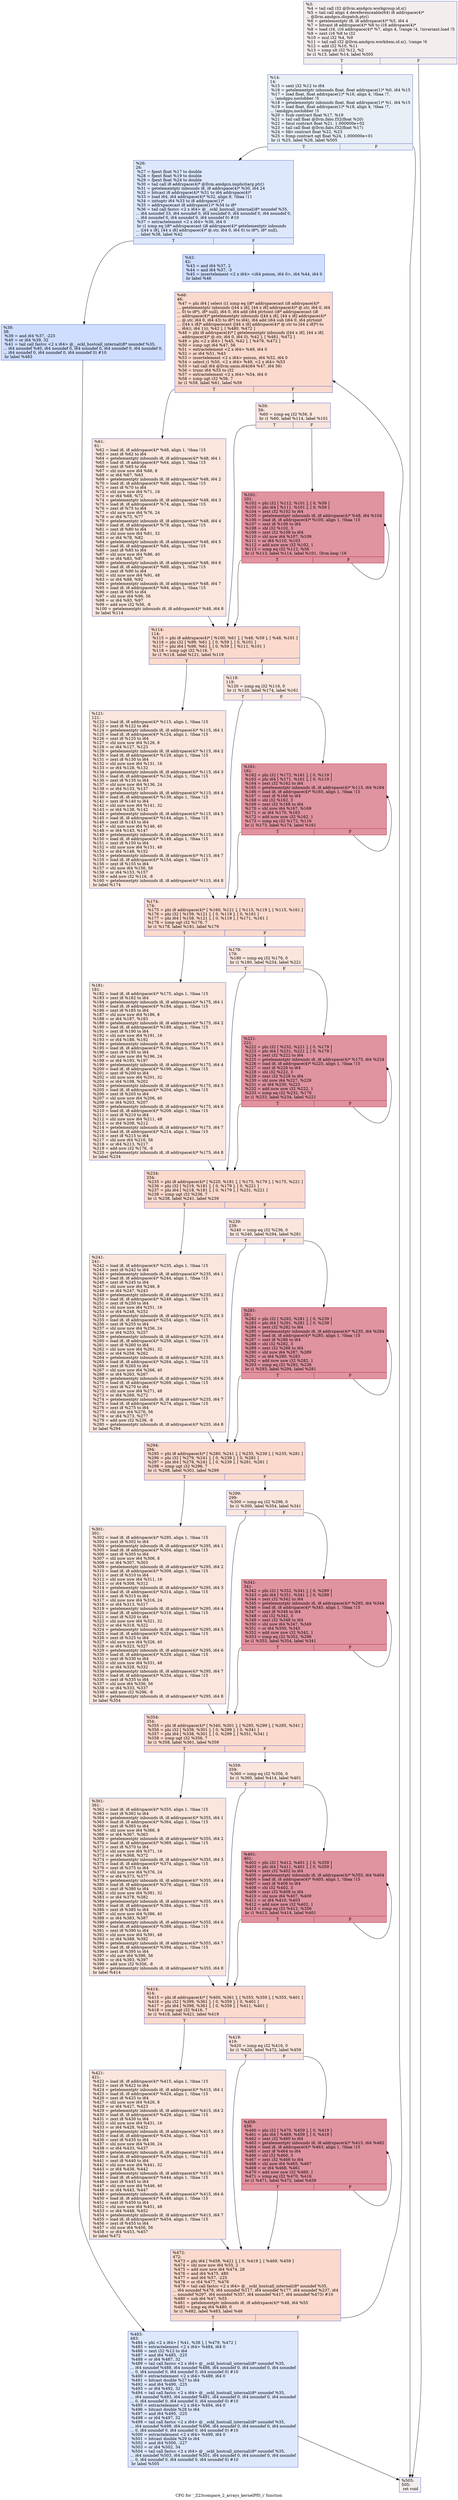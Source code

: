 digraph "CFG for '_Z23compare_2_arrays_kernelPfS_i' function" {
	label="CFG for '_Z23compare_2_arrays_kernelPfS_i' function";

	Node0x57761c0 [shape=record,color="#3d50c3ff", style=filled, fillcolor="#e3d9d370",label="{%3:\l  %4 = tail call i32 @llvm.amdgcn.workgroup.id.x()\l  %5 = tail call align 4 dereferenceable(64) i8 addrspace(4)*\l... @llvm.amdgcn.dispatch.ptr()\l  %6 = getelementptr i8, i8 addrspace(4)* %5, i64 4\l  %7 = bitcast i8 addrspace(4)* %6 to i16 addrspace(4)*\l  %8 = load i16, i16 addrspace(4)* %7, align 4, !range !4, !invariant.load !5\l  %9 = zext i16 %8 to i32\l  %10 = mul i32 %4, %9\l  %11 = tail call i32 @llvm.amdgcn.workitem.id.x(), !range !6\l  %12 = add i32 %10, %11\l  %13 = icmp slt i32 %12, %2\l  br i1 %13, label %14, label %505\l|{<s0>T|<s1>F}}"];
	Node0x57761c0:s0 -> Node0x5778100;
	Node0x57761c0:s1 -> Node0x5778190;
	Node0x5778100 [shape=record,color="#3d50c3ff", style=filled, fillcolor="#cedaeb70",label="{%14:\l14:                                               \l  %15 = sext i32 %12 to i64\l  %16 = getelementptr inbounds float, float addrspace(1)* %0, i64 %15\l  %17 = load float, float addrspace(1)* %16, align 4, !tbaa !7,\l... !amdgpu.noclobber !5\l  %18 = getelementptr inbounds float, float addrspace(1)* %1, i64 %15\l  %19 = load float, float addrspace(1)* %18, align 4, !tbaa !7,\l... !amdgpu.noclobber !5\l  %20 = fsub contract float %17, %19\l  %21 = tail call float @llvm.fabs.f32(float %20)\l  %22 = fmul contract float %21, 1.000000e+02\l  %23 = tail call float @llvm.fabs.f32(float %17)\l  %24 = fdiv contract float %22, %23\l  %25 = fcmp contract ogt float %24, 1.000000e+01\l  br i1 %25, label %26, label %505\l|{<s0>T|<s1>F}}"];
	Node0x5778100:s0 -> Node0x577a3c0;
	Node0x5778100:s1 -> Node0x5778190;
	Node0x577a3c0 [shape=record,color="#3d50c3ff", style=filled, fillcolor="#b2ccfb70",label="{%26:\l26:                                               \l  %27 = fpext float %17 to double\l  %28 = fpext float %19 to double\l  %29 = fpext float %24 to double\l  %30 = tail call i8 addrspace(4)* @llvm.amdgcn.implicitarg.ptr()\l  %31 = getelementptr inbounds i8, i8 addrspace(4)* %30, i64 24\l  %32 = bitcast i8 addrspace(4)* %31 to i64 addrspace(4)*\l  %33 = load i64, i64 addrspace(4)* %32, align 8, !tbaa !11\l  %34 = inttoptr i64 %33 to i8 addrspace(1)*\l  %35 = addrspacecast i8 addrspace(1)* %34 to i8*\l  %36 = tail call fastcc \<2 x i64\> @__ockl_hostcall_internal(i8* noundef %35,\l... i64 noundef 33, i64 noundef 0, i64 noundef 0, i64 noundef 0, i64 noundef 0,\l... i64 noundef 0, i64 noundef 0, i64 noundef 0) #10\l  %37 = extractelement \<2 x i64\> %36, i64 0\l  br i1 icmp eq (i8* addrspacecast (i8 addrspace(4)* getelementptr inbounds\l... ([44 x i8], [44 x i8] addrspace(4)* @.str, i64 0, i64 0) to i8*), i8* null),\l... label %38, label %42\l|{<s0>T|<s1>F}}"];
	Node0x577a3c0:s0 -> Node0x577b540;
	Node0x577a3c0:s1 -> Node0x577bf30;
	Node0x577b540 [shape=record,color="#3d50c3ff", style=filled, fillcolor="#93b5fe70",label="{%38:\l38:                                               \l  %39 = and i64 %37, -225\l  %40 = or i64 %39, 32\l  %41 = tail call fastcc \<2 x i64\> @__ockl_hostcall_internal(i8* noundef %35,\l... i64 noundef %40, i64 noundef 0, i64 noundef 0, i64 noundef 0, i64 noundef 0,\l... i64 noundef 0, i64 noundef 0, i64 noundef 0) #10\l  br label %483\l}"];
	Node0x577b540 -> Node0x577c1f0;
	Node0x577bf30 [shape=record,color="#3d50c3ff", style=filled, fillcolor="#93b5fe70",label="{%42:\l42:                                               \l  %43 = and i64 %37, 2\l  %44 = and i64 %37, -3\l  %45 = insertelement \<2 x i64\> \<i64 poison, i64 0\>, i64 %44, i64 0\l  br label %46\l}"];
	Node0x577bf30 -> Node0x577cd90;
	Node0x577cd90 [shape=record,color="#3d50c3ff", style=filled, fillcolor="#f7ac8e70",label="{%46:\l46:                                               \l  %47 = phi i64 [ select (i1 icmp eq (i8* addrspacecast (i8 addrspace(4)*\l... getelementptr inbounds ([44 x i8], [44 x i8] addrspace(4)* @.str, i64 0, i64\l... 0) to i8*), i8* null), i64 0, i64 add (i64 ptrtoint (i8* addrspacecast (i8\l... addrspace(4)* getelementptr inbounds ([44 x i8], [44 x i8] addrspace(4)*\l... @.str, i64 0, i64 43) to i8*) to i64), i64 add (i64 sub (i64 0, i64 ptrtoint\l... ([44 x i8]* addrspacecast ([44 x i8] addrspace(4)* @.str to [44 x i8]*) to\l... i64)), i64 1))), %42 ], [ %480, %472 ]\l  %48 = phi i8 addrspace(4)* [ getelementptr inbounds ([44 x i8], [44 x i8]\l... addrspace(4)* @.str, i64 0, i64 0), %42 ], [ %481, %472 ]\l  %49 = phi \<2 x i64\> [ %45, %42 ], [ %479, %472 ]\l  %50 = icmp ugt i64 %47, 56\l  %51 = extractelement \<2 x i64\> %49, i64 0\l  %52 = or i64 %51, %43\l  %53 = insertelement \<2 x i64\> poison, i64 %52, i64 0\l  %54 = select i1 %50, \<2 x i64\> %49, \<2 x i64\> %53\l  %55 = tail call i64 @llvm.umin.i64(i64 %47, i64 56)\l  %56 = trunc i64 %55 to i32\l  %57 = extractelement \<2 x i64\> %54, i64 0\l  %58 = icmp ugt i32 %56, 7\l  br i1 %58, label %61, label %59\l|{<s0>T|<s1>F}}"];
	Node0x577cd90:s0 -> Node0x577dd00;
	Node0x577cd90:s1 -> Node0x577dd90;
	Node0x577dd90 [shape=record,color="#3d50c3ff", style=filled, fillcolor="#f3c7b170",label="{%59:\l59:                                               \l  %60 = icmp eq i32 %56, 0\l  br i1 %60, label %114, label %101\l|{<s0>T|<s1>F}}"];
	Node0x577dd90:s0 -> Node0x577df90;
	Node0x577dd90:s1 -> Node0x577dfe0;
	Node0x577dd00 [shape=record,color="#3d50c3ff", style=filled, fillcolor="#f3c7b170",label="{%61:\l61:                                               \l  %62 = load i8, i8 addrspace(4)* %48, align 1, !tbaa !15\l  %63 = zext i8 %62 to i64\l  %64 = getelementptr inbounds i8, i8 addrspace(4)* %48, i64 1\l  %65 = load i8, i8 addrspace(4)* %64, align 1, !tbaa !15\l  %66 = zext i8 %65 to i64\l  %67 = shl nuw nsw i64 %66, 8\l  %68 = or i64 %67, %63\l  %69 = getelementptr inbounds i8, i8 addrspace(4)* %48, i64 2\l  %70 = load i8, i8 addrspace(4)* %69, align 1, !tbaa !15\l  %71 = zext i8 %70 to i64\l  %72 = shl nuw nsw i64 %71, 16\l  %73 = or i64 %68, %72\l  %74 = getelementptr inbounds i8, i8 addrspace(4)* %48, i64 3\l  %75 = load i8, i8 addrspace(4)* %74, align 1, !tbaa !15\l  %76 = zext i8 %75 to i64\l  %77 = shl nuw nsw i64 %76, 24\l  %78 = or i64 %73, %77\l  %79 = getelementptr inbounds i8, i8 addrspace(4)* %48, i64 4\l  %80 = load i8, i8 addrspace(4)* %79, align 1, !tbaa !15\l  %81 = zext i8 %80 to i64\l  %82 = shl nuw nsw i64 %81, 32\l  %83 = or i64 %78, %82\l  %84 = getelementptr inbounds i8, i8 addrspace(4)* %48, i64 5\l  %85 = load i8, i8 addrspace(4)* %84, align 1, !tbaa !15\l  %86 = zext i8 %85 to i64\l  %87 = shl nuw nsw i64 %86, 40\l  %88 = or i64 %83, %87\l  %89 = getelementptr inbounds i8, i8 addrspace(4)* %48, i64 6\l  %90 = load i8, i8 addrspace(4)* %89, align 1, !tbaa !15\l  %91 = zext i8 %90 to i64\l  %92 = shl nuw nsw i64 %91, 48\l  %93 = or i64 %88, %92\l  %94 = getelementptr inbounds i8, i8 addrspace(4)* %48, i64 7\l  %95 = load i8, i8 addrspace(4)* %94, align 1, !tbaa !15\l  %96 = zext i8 %95 to i64\l  %97 = shl nuw i64 %96, 56\l  %98 = or i64 %93, %97\l  %99 = add nsw i32 %56, -8\l  %100 = getelementptr inbounds i8, i8 addrspace(4)* %48, i64 8\l  br label %114\l}"];
	Node0x577dd00 -> Node0x577df90;
	Node0x577dfe0 [shape=record,color="#b70d28ff", style=filled, fillcolor="#b70d2870",label="{%101:\l101:                                              \l  %102 = phi i32 [ %112, %101 ], [ 0, %59 ]\l  %103 = phi i64 [ %111, %101 ], [ 0, %59 ]\l  %104 = zext i32 %102 to i64\l  %105 = getelementptr inbounds i8, i8 addrspace(4)* %48, i64 %104\l  %106 = load i8, i8 addrspace(4)* %105, align 1, !tbaa !15\l  %107 = zext i8 %106 to i64\l  %108 = shl i32 %102, 3\l  %109 = zext i32 %108 to i64\l  %110 = shl nuw i64 %107, %109\l  %111 = or i64 %110, %103\l  %112 = add nuw nsw i32 %102, 1\l  %113 = icmp eq i32 %112, %56\l  br i1 %113, label %114, label %101, !llvm.loop !16\l|{<s0>T|<s1>F}}"];
	Node0x577dfe0:s0 -> Node0x577df90;
	Node0x577dfe0:s1 -> Node0x577dfe0;
	Node0x577df90 [shape=record,color="#3d50c3ff", style=filled, fillcolor="#f7ac8e70",label="{%114:\l114:                                              \l  %115 = phi i8 addrspace(4)* [ %100, %61 ], [ %48, %59 ], [ %48, %101 ]\l  %116 = phi i32 [ %99, %61 ], [ 0, %59 ], [ 0, %101 ]\l  %117 = phi i64 [ %98, %61 ], [ 0, %59 ], [ %111, %101 ]\l  %118 = icmp ugt i32 %116, 7\l  br i1 %118, label %121, label %119\l|{<s0>T|<s1>F}}"];
	Node0x577df90:s0 -> Node0x5780c90;
	Node0x577df90:s1 -> Node0x5780ce0;
	Node0x5780ce0 [shape=record,color="#3d50c3ff", style=filled, fillcolor="#f3c7b170",label="{%119:\l119:                                              \l  %120 = icmp eq i32 %116, 0\l  br i1 %120, label %174, label %161\l|{<s0>T|<s1>F}}"];
	Node0x5780ce0:s0 -> Node0x5780eb0;
	Node0x5780ce0:s1 -> Node0x5780f00;
	Node0x5780c90 [shape=record,color="#3d50c3ff", style=filled, fillcolor="#f3c7b170",label="{%121:\l121:                                              \l  %122 = load i8, i8 addrspace(4)* %115, align 1, !tbaa !15\l  %123 = zext i8 %122 to i64\l  %124 = getelementptr inbounds i8, i8 addrspace(4)* %115, i64 1\l  %125 = load i8, i8 addrspace(4)* %124, align 1, !tbaa !15\l  %126 = zext i8 %125 to i64\l  %127 = shl nuw nsw i64 %126, 8\l  %128 = or i64 %127, %123\l  %129 = getelementptr inbounds i8, i8 addrspace(4)* %115, i64 2\l  %130 = load i8, i8 addrspace(4)* %129, align 1, !tbaa !15\l  %131 = zext i8 %130 to i64\l  %132 = shl nuw nsw i64 %131, 16\l  %133 = or i64 %128, %132\l  %134 = getelementptr inbounds i8, i8 addrspace(4)* %115, i64 3\l  %135 = load i8, i8 addrspace(4)* %134, align 1, !tbaa !15\l  %136 = zext i8 %135 to i64\l  %137 = shl nuw nsw i64 %136, 24\l  %138 = or i64 %133, %137\l  %139 = getelementptr inbounds i8, i8 addrspace(4)* %115, i64 4\l  %140 = load i8, i8 addrspace(4)* %139, align 1, !tbaa !15\l  %141 = zext i8 %140 to i64\l  %142 = shl nuw nsw i64 %141, 32\l  %143 = or i64 %138, %142\l  %144 = getelementptr inbounds i8, i8 addrspace(4)* %115, i64 5\l  %145 = load i8, i8 addrspace(4)* %144, align 1, !tbaa !15\l  %146 = zext i8 %145 to i64\l  %147 = shl nuw nsw i64 %146, 40\l  %148 = or i64 %143, %147\l  %149 = getelementptr inbounds i8, i8 addrspace(4)* %115, i64 6\l  %150 = load i8, i8 addrspace(4)* %149, align 1, !tbaa !15\l  %151 = zext i8 %150 to i64\l  %152 = shl nuw nsw i64 %151, 48\l  %153 = or i64 %148, %152\l  %154 = getelementptr inbounds i8, i8 addrspace(4)* %115, i64 7\l  %155 = load i8, i8 addrspace(4)* %154, align 1, !tbaa !15\l  %156 = zext i8 %155 to i64\l  %157 = shl nuw i64 %156, 56\l  %158 = or i64 %153, %157\l  %159 = add nsw i32 %116, -8\l  %160 = getelementptr inbounds i8, i8 addrspace(4)* %115, i64 8\l  br label %174\l}"];
	Node0x5780c90 -> Node0x5780eb0;
	Node0x5780f00 [shape=record,color="#b70d28ff", style=filled, fillcolor="#b70d2870",label="{%161:\l161:                                              \l  %162 = phi i32 [ %172, %161 ], [ 0, %119 ]\l  %163 = phi i64 [ %171, %161 ], [ 0, %119 ]\l  %164 = zext i32 %162 to i64\l  %165 = getelementptr inbounds i8, i8 addrspace(4)* %115, i64 %164\l  %166 = load i8, i8 addrspace(4)* %165, align 1, !tbaa !15\l  %167 = zext i8 %166 to i64\l  %168 = shl i32 %162, 3\l  %169 = zext i32 %168 to i64\l  %170 = shl nuw i64 %167, %169\l  %171 = or i64 %170, %163\l  %172 = add nuw nsw i32 %162, 1\l  %173 = icmp eq i32 %172, %116\l  br i1 %173, label %174, label %161\l|{<s0>T|<s1>F}}"];
	Node0x5780f00:s0 -> Node0x5780eb0;
	Node0x5780f00:s1 -> Node0x5780f00;
	Node0x5780eb0 [shape=record,color="#3d50c3ff", style=filled, fillcolor="#f7ac8e70",label="{%174:\l174:                                              \l  %175 = phi i8 addrspace(4)* [ %160, %121 ], [ %115, %119 ], [ %115, %161 ]\l  %176 = phi i32 [ %159, %121 ], [ 0, %119 ], [ 0, %161 ]\l  %177 = phi i64 [ %158, %121 ], [ 0, %119 ], [ %171, %161 ]\l  %178 = icmp ugt i32 %176, 7\l  br i1 %178, label %181, label %179\l|{<s0>T|<s1>F}}"];
	Node0x5780eb0:s0 -> Node0x57833e0;
	Node0x5780eb0:s1 -> Node0x5783430;
	Node0x5783430 [shape=record,color="#3d50c3ff", style=filled, fillcolor="#f3c7b170",label="{%179:\l179:                                              \l  %180 = icmp eq i32 %176, 0\l  br i1 %180, label %234, label %221\l|{<s0>T|<s1>F}}"];
	Node0x5783430:s0 -> Node0x57835c0;
	Node0x5783430:s1 -> Node0x5783610;
	Node0x57833e0 [shape=record,color="#3d50c3ff", style=filled, fillcolor="#f3c7b170",label="{%181:\l181:                                              \l  %182 = load i8, i8 addrspace(4)* %175, align 1, !tbaa !15\l  %183 = zext i8 %182 to i64\l  %184 = getelementptr inbounds i8, i8 addrspace(4)* %175, i64 1\l  %185 = load i8, i8 addrspace(4)* %184, align 1, !tbaa !15\l  %186 = zext i8 %185 to i64\l  %187 = shl nuw nsw i64 %186, 8\l  %188 = or i64 %187, %183\l  %189 = getelementptr inbounds i8, i8 addrspace(4)* %175, i64 2\l  %190 = load i8, i8 addrspace(4)* %189, align 1, !tbaa !15\l  %191 = zext i8 %190 to i64\l  %192 = shl nuw nsw i64 %191, 16\l  %193 = or i64 %188, %192\l  %194 = getelementptr inbounds i8, i8 addrspace(4)* %175, i64 3\l  %195 = load i8, i8 addrspace(4)* %194, align 1, !tbaa !15\l  %196 = zext i8 %195 to i64\l  %197 = shl nuw nsw i64 %196, 24\l  %198 = or i64 %193, %197\l  %199 = getelementptr inbounds i8, i8 addrspace(4)* %175, i64 4\l  %200 = load i8, i8 addrspace(4)* %199, align 1, !tbaa !15\l  %201 = zext i8 %200 to i64\l  %202 = shl nuw nsw i64 %201, 32\l  %203 = or i64 %198, %202\l  %204 = getelementptr inbounds i8, i8 addrspace(4)* %175, i64 5\l  %205 = load i8, i8 addrspace(4)* %204, align 1, !tbaa !15\l  %206 = zext i8 %205 to i64\l  %207 = shl nuw nsw i64 %206, 40\l  %208 = or i64 %203, %207\l  %209 = getelementptr inbounds i8, i8 addrspace(4)* %175, i64 6\l  %210 = load i8, i8 addrspace(4)* %209, align 1, !tbaa !15\l  %211 = zext i8 %210 to i64\l  %212 = shl nuw nsw i64 %211, 48\l  %213 = or i64 %208, %212\l  %214 = getelementptr inbounds i8, i8 addrspace(4)* %175, i64 7\l  %215 = load i8, i8 addrspace(4)* %214, align 1, !tbaa !15\l  %216 = zext i8 %215 to i64\l  %217 = shl nuw i64 %216, 56\l  %218 = or i64 %213, %217\l  %219 = add nsw i32 %176, -8\l  %220 = getelementptr inbounds i8, i8 addrspace(4)* %175, i64 8\l  br label %234\l}"];
	Node0x57833e0 -> Node0x57835c0;
	Node0x5783610 [shape=record,color="#b70d28ff", style=filled, fillcolor="#b70d2870",label="{%221:\l221:                                              \l  %222 = phi i32 [ %232, %221 ], [ 0, %179 ]\l  %223 = phi i64 [ %231, %221 ], [ 0, %179 ]\l  %224 = zext i32 %222 to i64\l  %225 = getelementptr inbounds i8, i8 addrspace(4)* %175, i64 %224\l  %226 = load i8, i8 addrspace(4)* %225, align 1, !tbaa !15\l  %227 = zext i8 %226 to i64\l  %228 = shl i32 %222, 3\l  %229 = zext i32 %228 to i64\l  %230 = shl nuw i64 %227, %229\l  %231 = or i64 %230, %223\l  %232 = add nuw nsw i32 %222, 1\l  %233 = icmp eq i32 %232, %176\l  br i1 %233, label %234, label %221\l|{<s0>T|<s1>F}}"];
	Node0x5783610:s0 -> Node0x57835c0;
	Node0x5783610:s1 -> Node0x5783610;
	Node0x57835c0 [shape=record,color="#3d50c3ff", style=filled, fillcolor="#f7ac8e70",label="{%234:\l234:                                              \l  %235 = phi i8 addrspace(4)* [ %220, %181 ], [ %175, %179 ], [ %175, %221 ]\l  %236 = phi i32 [ %219, %181 ], [ 0, %179 ], [ 0, %221 ]\l  %237 = phi i64 [ %218, %181 ], [ 0, %179 ], [ %231, %221 ]\l  %238 = icmp ugt i32 %236, 7\l  br i1 %238, label %241, label %239\l|{<s0>T|<s1>F}}"];
	Node0x57835c0:s0 -> Node0x5785660;
	Node0x57835c0:s1 -> Node0x57856b0;
	Node0x57856b0 [shape=record,color="#3d50c3ff", style=filled, fillcolor="#f3c7b170",label="{%239:\l239:                                              \l  %240 = icmp eq i32 %236, 0\l  br i1 %240, label %294, label %281\l|{<s0>T|<s1>F}}"];
	Node0x57856b0:s0 -> Node0x5785840;
	Node0x57856b0:s1 -> Node0x5785890;
	Node0x5785660 [shape=record,color="#3d50c3ff", style=filled, fillcolor="#f3c7b170",label="{%241:\l241:                                              \l  %242 = load i8, i8 addrspace(4)* %235, align 1, !tbaa !15\l  %243 = zext i8 %242 to i64\l  %244 = getelementptr inbounds i8, i8 addrspace(4)* %235, i64 1\l  %245 = load i8, i8 addrspace(4)* %244, align 1, !tbaa !15\l  %246 = zext i8 %245 to i64\l  %247 = shl nuw nsw i64 %246, 8\l  %248 = or i64 %247, %243\l  %249 = getelementptr inbounds i8, i8 addrspace(4)* %235, i64 2\l  %250 = load i8, i8 addrspace(4)* %249, align 1, !tbaa !15\l  %251 = zext i8 %250 to i64\l  %252 = shl nuw nsw i64 %251, 16\l  %253 = or i64 %248, %252\l  %254 = getelementptr inbounds i8, i8 addrspace(4)* %235, i64 3\l  %255 = load i8, i8 addrspace(4)* %254, align 1, !tbaa !15\l  %256 = zext i8 %255 to i64\l  %257 = shl nuw nsw i64 %256, 24\l  %258 = or i64 %253, %257\l  %259 = getelementptr inbounds i8, i8 addrspace(4)* %235, i64 4\l  %260 = load i8, i8 addrspace(4)* %259, align 1, !tbaa !15\l  %261 = zext i8 %260 to i64\l  %262 = shl nuw nsw i64 %261, 32\l  %263 = or i64 %258, %262\l  %264 = getelementptr inbounds i8, i8 addrspace(4)* %235, i64 5\l  %265 = load i8, i8 addrspace(4)* %264, align 1, !tbaa !15\l  %266 = zext i8 %265 to i64\l  %267 = shl nuw nsw i64 %266, 40\l  %268 = or i64 %263, %267\l  %269 = getelementptr inbounds i8, i8 addrspace(4)* %235, i64 6\l  %270 = load i8, i8 addrspace(4)* %269, align 1, !tbaa !15\l  %271 = zext i8 %270 to i64\l  %272 = shl nuw nsw i64 %271, 48\l  %273 = or i64 %268, %272\l  %274 = getelementptr inbounds i8, i8 addrspace(4)* %235, i64 7\l  %275 = load i8, i8 addrspace(4)* %274, align 1, !tbaa !15\l  %276 = zext i8 %275 to i64\l  %277 = shl nuw i64 %276, 56\l  %278 = or i64 %273, %277\l  %279 = add nsw i32 %236, -8\l  %280 = getelementptr inbounds i8, i8 addrspace(4)* %235, i64 8\l  br label %294\l}"];
	Node0x5785660 -> Node0x5785840;
	Node0x5785890 [shape=record,color="#b70d28ff", style=filled, fillcolor="#b70d2870",label="{%281:\l281:                                              \l  %282 = phi i32 [ %292, %281 ], [ 0, %239 ]\l  %283 = phi i64 [ %291, %281 ], [ 0, %239 ]\l  %284 = zext i32 %282 to i64\l  %285 = getelementptr inbounds i8, i8 addrspace(4)* %235, i64 %284\l  %286 = load i8, i8 addrspace(4)* %285, align 1, !tbaa !15\l  %287 = zext i8 %286 to i64\l  %288 = shl i32 %282, 3\l  %289 = zext i32 %288 to i64\l  %290 = shl nuw i64 %287, %289\l  %291 = or i64 %290, %283\l  %292 = add nuw nsw i32 %282, 1\l  %293 = icmp eq i32 %292, %236\l  br i1 %293, label %294, label %281\l|{<s0>T|<s1>F}}"];
	Node0x5785890:s0 -> Node0x5785840;
	Node0x5785890:s1 -> Node0x5785890;
	Node0x5785840 [shape=record,color="#3d50c3ff", style=filled, fillcolor="#f7ac8e70",label="{%294:\l294:                                              \l  %295 = phi i8 addrspace(4)* [ %280, %241 ], [ %235, %239 ], [ %235, %281 ]\l  %296 = phi i32 [ %279, %241 ], [ 0, %239 ], [ 0, %281 ]\l  %297 = phi i64 [ %278, %241 ], [ 0, %239 ], [ %291, %281 ]\l  %298 = icmp ugt i32 %296, 7\l  br i1 %298, label %301, label %299\l|{<s0>T|<s1>F}}"];
	Node0x5785840:s0 -> Node0x57880e0;
	Node0x5785840:s1 -> Node0x5788130;
	Node0x5788130 [shape=record,color="#3d50c3ff", style=filled, fillcolor="#f3c7b170",label="{%299:\l299:                                              \l  %300 = icmp eq i32 %296, 0\l  br i1 %300, label %354, label %341\l|{<s0>T|<s1>F}}"];
	Node0x5788130:s0 -> Node0x57882c0;
	Node0x5788130:s1 -> Node0x5788310;
	Node0x57880e0 [shape=record,color="#3d50c3ff", style=filled, fillcolor="#f3c7b170",label="{%301:\l301:                                              \l  %302 = load i8, i8 addrspace(4)* %295, align 1, !tbaa !15\l  %303 = zext i8 %302 to i64\l  %304 = getelementptr inbounds i8, i8 addrspace(4)* %295, i64 1\l  %305 = load i8, i8 addrspace(4)* %304, align 1, !tbaa !15\l  %306 = zext i8 %305 to i64\l  %307 = shl nuw nsw i64 %306, 8\l  %308 = or i64 %307, %303\l  %309 = getelementptr inbounds i8, i8 addrspace(4)* %295, i64 2\l  %310 = load i8, i8 addrspace(4)* %309, align 1, !tbaa !15\l  %311 = zext i8 %310 to i64\l  %312 = shl nuw nsw i64 %311, 16\l  %313 = or i64 %308, %312\l  %314 = getelementptr inbounds i8, i8 addrspace(4)* %295, i64 3\l  %315 = load i8, i8 addrspace(4)* %314, align 1, !tbaa !15\l  %316 = zext i8 %315 to i64\l  %317 = shl nuw nsw i64 %316, 24\l  %318 = or i64 %313, %317\l  %319 = getelementptr inbounds i8, i8 addrspace(4)* %295, i64 4\l  %320 = load i8, i8 addrspace(4)* %319, align 1, !tbaa !15\l  %321 = zext i8 %320 to i64\l  %322 = shl nuw nsw i64 %321, 32\l  %323 = or i64 %318, %322\l  %324 = getelementptr inbounds i8, i8 addrspace(4)* %295, i64 5\l  %325 = load i8, i8 addrspace(4)* %324, align 1, !tbaa !15\l  %326 = zext i8 %325 to i64\l  %327 = shl nuw nsw i64 %326, 40\l  %328 = or i64 %323, %327\l  %329 = getelementptr inbounds i8, i8 addrspace(4)* %295, i64 6\l  %330 = load i8, i8 addrspace(4)* %329, align 1, !tbaa !15\l  %331 = zext i8 %330 to i64\l  %332 = shl nuw nsw i64 %331, 48\l  %333 = or i64 %328, %332\l  %334 = getelementptr inbounds i8, i8 addrspace(4)* %295, i64 7\l  %335 = load i8, i8 addrspace(4)* %334, align 1, !tbaa !15\l  %336 = zext i8 %335 to i64\l  %337 = shl nuw i64 %336, 56\l  %338 = or i64 %333, %337\l  %339 = add nsw i32 %296, -8\l  %340 = getelementptr inbounds i8, i8 addrspace(4)* %295, i64 8\l  br label %354\l}"];
	Node0x57880e0 -> Node0x57882c0;
	Node0x5788310 [shape=record,color="#b70d28ff", style=filled, fillcolor="#b70d2870",label="{%341:\l341:                                              \l  %342 = phi i32 [ %352, %341 ], [ 0, %299 ]\l  %343 = phi i64 [ %351, %341 ], [ 0, %299 ]\l  %344 = zext i32 %342 to i64\l  %345 = getelementptr inbounds i8, i8 addrspace(4)* %295, i64 %344\l  %346 = load i8, i8 addrspace(4)* %345, align 1, !tbaa !15\l  %347 = zext i8 %346 to i64\l  %348 = shl i32 %342, 3\l  %349 = zext i32 %348 to i64\l  %350 = shl nuw i64 %347, %349\l  %351 = or i64 %350, %343\l  %352 = add nuw nsw i32 %342, 1\l  %353 = icmp eq i32 %352, %296\l  br i1 %353, label %354, label %341\l|{<s0>T|<s1>F}}"];
	Node0x5788310:s0 -> Node0x57882c0;
	Node0x5788310:s1 -> Node0x5788310;
	Node0x57882c0 [shape=record,color="#3d50c3ff", style=filled, fillcolor="#f7ac8e70",label="{%354:\l354:                                              \l  %355 = phi i8 addrspace(4)* [ %340, %301 ], [ %295, %299 ], [ %295, %341 ]\l  %356 = phi i32 [ %339, %301 ], [ 0, %299 ], [ 0, %341 ]\l  %357 = phi i64 [ %338, %301 ], [ 0, %299 ], [ %351, %341 ]\l  %358 = icmp ugt i32 %356, 7\l  br i1 %358, label %361, label %359\l|{<s0>T|<s1>F}}"];
	Node0x57882c0:s0 -> Node0x578ad70;
	Node0x57882c0:s1 -> Node0x578adc0;
	Node0x578adc0 [shape=record,color="#3d50c3ff", style=filled, fillcolor="#f3c7b170",label="{%359:\l359:                                              \l  %360 = icmp eq i32 %356, 0\l  br i1 %360, label %414, label %401\l|{<s0>T|<s1>F}}"];
	Node0x578adc0:s0 -> Node0x578af50;
	Node0x578adc0:s1 -> Node0x578afa0;
	Node0x578ad70 [shape=record,color="#3d50c3ff", style=filled, fillcolor="#f3c7b170",label="{%361:\l361:                                              \l  %362 = load i8, i8 addrspace(4)* %355, align 1, !tbaa !15\l  %363 = zext i8 %362 to i64\l  %364 = getelementptr inbounds i8, i8 addrspace(4)* %355, i64 1\l  %365 = load i8, i8 addrspace(4)* %364, align 1, !tbaa !15\l  %366 = zext i8 %365 to i64\l  %367 = shl nuw nsw i64 %366, 8\l  %368 = or i64 %367, %363\l  %369 = getelementptr inbounds i8, i8 addrspace(4)* %355, i64 2\l  %370 = load i8, i8 addrspace(4)* %369, align 1, !tbaa !15\l  %371 = zext i8 %370 to i64\l  %372 = shl nuw nsw i64 %371, 16\l  %373 = or i64 %368, %372\l  %374 = getelementptr inbounds i8, i8 addrspace(4)* %355, i64 3\l  %375 = load i8, i8 addrspace(4)* %374, align 1, !tbaa !15\l  %376 = zext i8 %375 to i64\l  %377 = shl nuw nsw i64 %376, 24\l  %378 = or i64 %373, %377\l  %379 = getelementptr inbounds i8, i8 addrspace(4)* %355, i64 4\l  %380 = load i8, i8 addrspace(4)* %379, align 1, !tbaa !15\l  %381 = zext i8 %380 to i64\l  %382 = shl nuw nsw i64 %381, 32\l  %383 = or i64 %378, %382\l  %384 = getelementptr inbounds i8, i8 addrspace(4)* %355, i64 5\l  %385 = load i8, i8 addrspace(4)* %384, align 1, !tbaa !15\l  %386 = zext i8 %385 to i64\l  %387 = shl nuw nsw i64 %386, 40\l  %388 = or i64 %383, %387\l  %389 = getelementptr inbounds i8, i8 addrspace(4)* %355, i64 6\l  %390 = load i8, i8 addrspace(4)* %389, align 1, !tbaa !15\l  %391 = zext i8 %390 to i64\l  %392 = shl nuw nsw i64 %391, 48\l  %393 = or i64 %388, %392\l  %394 = getelementptr inbounds i8, i8 addrspace(4)* %355, i64 7\l  %395 = load i8, i8 addrspace(4)* %394, align 1, !tbaa !15\l  %396 = zext i8 %395 to i64\l  %397 = shl nuw i64 %396, 56\l  %398 = or i64 %393, %397\l  %399 = add nsw i32 %356, -8\l  %400 = getelementptr inbounds i8, i8 addrspace(4)* %355, i64 8\l  br label %414\l}"];
	Node0x578ad70 -> Node0x578af50;
	Node0x578afa0 [shape=record,color="#b70d28ff", style=filled, fillcolor="#b70d2870",label="{%401:\l401:                                              \l  %402 = phi i32 [ %412, %401 ], [ 0, %359 ]\l  %403 = phi i64 [ %411, %401 ], [ 0, %359 ]\l  %404 = zext i32 %402 to i64\l  %405 = getelementptr inbounds i8, i8 addrspace(4)* %355, i64 %404\l  %406 = load i8, i8 addrspace(4)* %405, align 1, !tbaa !15\l  %407 = zext i8 %406 to i64\l  %408 = shl i32 %402, 3\l  %409 = zext i32 %408 to i64\l  %410 = shl nuw i64 %407, %409\l  %411 = or i64 %410, %403\l  %412 = add nuw nsw i32 %402, 1\l  %413 = icmp eq i32 %412, %356\l  br i1 %413, label %414, label %401\l|{<s0>T|<s1>F}}"];
	Node0x578afa0:s0 -> Node0x578af50;
	Node0x578afa0:s1 -> Node0x578afa0;
	Node0x578af50 [shape=record,color="#3d50c3ff", style=filled, fillcolor="#f7ac8e70",label="{%414:\l414:                                              \l  %415 = phi i8 addrspace(4)* [ %400, %361 ], [ %355, %359 ], [ %355, %401 ]\l  %416 = phi i32 [ %399, %361 ], [ 0, %359 ], [ 0, %401 ]\l  %417 = phi i64 [ %398, %361 ], [ 0, %359 ], [ %411, %401 ]\l  %418 = icmp ugt i32 %416, 7\l  br i1 %418, label %421, label %419\l|{<s0>T|<s1>F}}"];
	Node0x578af50:s0 -> Node0x578d5d0;
	Node0x578af50:s1 -> Node0x578d620;
	Node0x578d620 [shape=record,color="#3d50c3ff", style=filled, fillcolor="#f3c7b170",label="{%419:\l419:                                              \l  %420 = icmp eq i32 %416, 0\l  br i1 %420, label %472, label %459\l|{<s0>T|<s1>F}}"];
	Node0x578d620:s0 -> Node0x577d230;
	Node0x578d620:s1 -> Node0x578d7b0;
	Node0x578d5d0 [shape=record,color="#3d50c3ff", style=filled, fillcolor="#f3c7b170",label="{%421:\l421:                                              \l  %422 = load i8, i8 addrspace(4)* %415, align 1, !tbaa !15\l  %423 = zext i8 %422 to i64\l  %424 = getelementptr inbounds i8, i8 addrspace(4)* %415, i64 1\l  %425 = load i8, i8 addrspace(4)* %424, align 1, !tbaa !15\l  %426 = zext i8 %425 to i64\l  %427 = shl nuw nsw i64 %426, 8\l  %428 = or i64 %427, %423\l  %429 = getelementptr inbounds i8, i8 addrspace(4)* %415, i64 2\l  %430 = load i8, i8 addrspace(4)* %429, align 1, !tbaa !15\l  %431 = zext i8 %430 to i64\l  %432 = shl nuw nsw i64 %431, 16\l  %433 = or i64 %428, %432\l  %434 = getelementptr inbounds i8, i8 addrspace(4)* %415, i64 3\l  %435 = load i8, i8 addrspace(4)* %434, align 1, !tbaa !15\l  %436 = zext i8 %435 to i64\l  %437 = shl nuw nsw i64 %436, 24\l  %438 = or i64 %433, %437\l  %439 = getelementptr inbounds i8, i8 addrspace(4)* %415, i64 4\l  %440 = load i8, i8 addrspace(4)* %439, align 1, !tbaa !15\l  %441 = zext i8 %440 to i64\l  %442 = shl nuw nsw i64 %441, 32\l  %443 = or i64 %438, %442\l  %444 = getelementptr inbounds i8, i8 addrspace(4)* %415, i64 5\l  %445 = load i8, i8 addrspace(4)* %444, align 1, !tbaa !15\l  %446 = zext i8 %445 to i64\l  %447 = shl nuw nsw i64 %446, 40\l  %448 = or i64 %443, %447\l  %449 = getelementptr inbounds i8, i8 addrspace(4)* %415, i64 6\l  %450 = load i8, i8 addrspace(4)* %449, align 1, !tbaa !15\l  %451 = zext i8 %450 to i64\l  %452 = shl nuw nsw i64 %451, 48\l  %453 = or i64 %448, %452\l  %454 = getelementptr inbounds i8, i8 addrspace(4)* %415, i64 7\l  %455 = load i8, i8 addrspace(4)* %454, align 1, !tbaa !15\l  %456 = zext i8 %455 to i64\l  %457 = shl nuw i64 %456, 56\l  %458 = or i64 %453, %457\l  br label %472\l}"];
	Node0x578d5d0 -> Node0x577d230;
	Node0x578d7b0 [shape=record,color="#b70d28ff", style=filled, fillcolor="#b70d2870",label="{%459:\l459:                                              \l  %460 = phi i32 [ %470, %459 ], [ 0, %419 ]\l  %461 = phi i64 [ %469, %459 ], [ 0, %419 ]\l  %462 = zext i32 %460 to i64\l  %463 = getelementptr inbounds i8, i8 addrspace(4)* %415, i64 %462\l  %464 = load i8, i8 addrspace(4)* %463, align 1, !tbaa !15\l  %465 = zext i8 %464 to i64\l  %466 = shl i32 %460, 3\l  %467 = zext i32 %466 to i64\l  %468 = shl nuw i64 %465, %467\l  %469 = or i64 %468, %461\l  %470 = add nuw nsw i32 %460, 1\l  %471 = icmp eq i32 %470, %416\l  br i1 %471, label %472, label %459\l|{<s0>T|<s1>F}}"];
	Node0x578d7b0:s0 -> Node0x577d230;
	Node0x578d7b0:s1 -> Node0x578d7b0;
	Node0x577d230 [shape=record,color="#3d50c3ff", style=filled, fillcolor="#f7ac8e70",label="{%472:\l472:                                              \l  %473 = phi i64 [ %458, %421 ], [ 0, %419 ], [ %469, %459 ]\l  %474 = shl nuw nsw i64 %55, 2\l  %475 = add nuw nsw i64 %474, 28\l  %476 = and i64 %475, 480\l  %477 = and i64 %57, -225\l  %478 = or i64 %477, %476\l  %479 = tail call fastcc \<2 x i64\> @__ockl_hostcall_internal(i8* noundef %35,\l... i64 noundef %478, i64 noundef %117, i64 noundef %177, i64 noundef %237, i64\l... noundef %297, i64 noundef %357, i64 noundef %417, i64 noundef %473) #10\l  %480 = sub i64 %47, %55\l  %481 = getelementptr inbounds i8, i8 addrspace(4)* %48, i64 %55\l  %482 = icmp eq i64 %480, 0\l  br i1 %482, label %483, label %46\l|{<s0>T|<s1>F}}"];
	Node0x577d230:s0 -> Node0x577c1f0;
	Node0x577d230:s1 -> Node0x577cd90;
	Node0x577c1f0 [shape=record,color="#3d50c3ff", style=filled, fillcolor="#b2ccfb70",label="{%483:\l483:                                              \l  %484 = phi \<2 x i64\> [ %41, %38 ], [ %479, %472 ]\l  %485 = extractelement \<2 x i64\> %484, i64 0\l  %486 = zext i32 %12 to i64\l  %487 = and i64 %485, -225\l  %488 = or i64 %487, 32\l  %489 = tail call fastcc \<2 x i64\> @__ockl_hostcall_internal(i8* noundef %35,\l... i64 noundef %488, i64 noundef %486, i64 noundef 0, i64 noundef 0, i64 noundef\l... 0, i64 noundef 0, i64 noundef 0, i64 noundef 0) #10\l  %490 = extractelement \<2 x i64\> %489, i64 0\l  %491 = bitcast double %27 to i64\l  %492 = and i64 %490, -225\l  %493 = or i64 %492, 32\l  %494 = tail call fastcc \<2 x i64\> @__ockl_hostcall_internal(i8* noundef %35,\l... i64 noundef %493, i64 noundef %491, i64 noundef 0, i64 noundef 0, i64 noundef\l... 0, i64 noundef 0, i64 noundef 0, i64 noundef 0) #10\l  %495 = extractelement \<2 x i64\> %494, i64 0\l  %496 = bitcast double %28 to i64\l  %497 = and i64 %495, -225\l  %498 = or i64 %497, 32\l  %499 = tail call fastcc \<2 x i64\> @__ockl_hostcall_internal(i8* noundef %35,\l... i64 noundef %498, i64 noundef %496, i64 noundef 0, i64 noundef 0, i64 noundef\l... 0, i64 noundef 0, i64 noundef 0, i64 noundef 0) #10\l  %500 = extractelement \<2 x i64\> %499, i64 0\l  %501 = bitcast double %29 to i64\l  %502 = and i64 %500, -227\l  %503 = or i64 %502, 34\l  %504 = tail call fastcc \<2 x i64\> @__ockl_hostcall_internal(i8* noundef %35,\l... i64 noundef %503, i64 noundef %501, i64 noundef 0, i64 noundef 0, i64 noundef\l... 0, i64 noundef 0, i64 noundef 0, i64 noundef 0) #10\l  br label %505\l}"];
	Node0x577c1f0 -> Node0x5778190;
	Node0x5778190 [shape=record,color="#3d50c3ff", style=filled, fillcolor="#e3d9d370",label="{%505:\l505:                                              \l  ret void\l}"];
}
